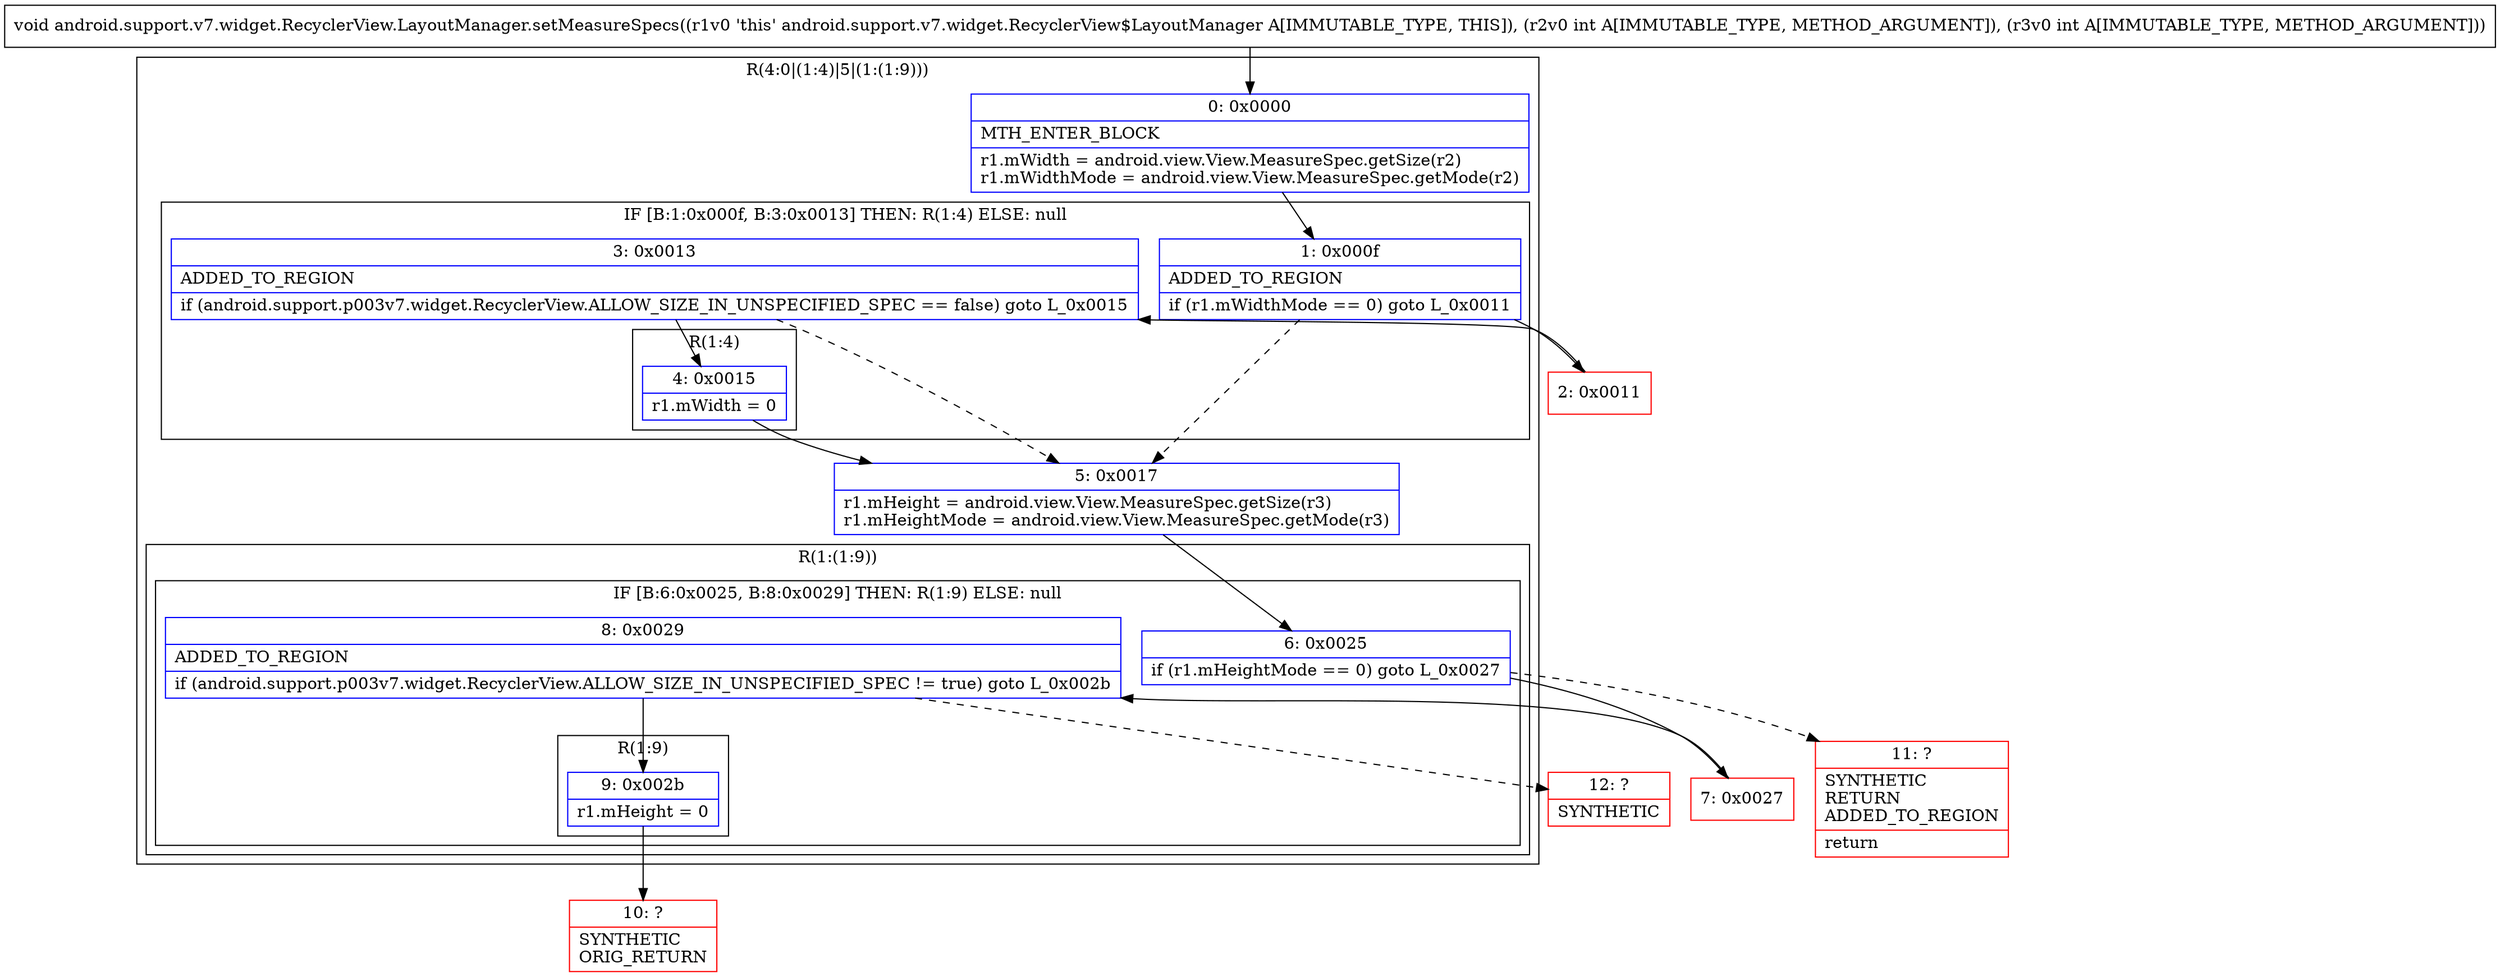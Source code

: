 digraph "CFG forandroid.support.v7.widget.RecyclerView.LayoutManager.setMeasureSpecs(II)V" {
subgraph cluster_Region_1579085984 {
label = "R(4:0|(1:4)|5|(1:(1:9)))";
node [shape=record,color=blue];
Node_0 [shape=record,label="{0\:\ 0x0000|MTH_ENTER_BLOCK\l|r1.mWidth = android.view.View.MeasureSpec.getSize(r2)\lr1.mWidthMode = android.view.View.MeasureSpec.getMode(r2)\l}"];
subgraph cluster_IfRegion_201917898 {
label = "IF [B:1:0x000f, B:3:0x0013] THEN: R(1:4) ELSE: null";
node [shape=record,color=blue];
Node_1 [shape=record,label="{1\:\ 0x000f|ADDED_TO_REGION\l|if (r1.mWidthMode == 0) goto L_0x0011\l}"];
Node_3 [shape=record,label="{3\:\ 0x0013|ADDED_TO_REGION\l|if (android.support.p003v7.widget.RecyclerView.ALLOW_SIZE_IN_UNSPECIFIED_SPEC == false) goto L_0x0015\l}"];
subgraph cluster_Region_1762354985 {
label = "R(1:4)";
node [shape=record,color=blue];
Node_4 [shape=record,label="{4\:\ 0x0015|r1.mWidth = 0\l}"];
}
}
Node_5 [shape=record,label="{5\:\ 0x0017|r1.mHeight = android.view.View.MeasureSpec.getSize(r3)\lr1.mHeightMode = android.view.View.MeasureSpec.getMode(r3)\l}"];
subgraph cluster_Region_2086598763 {
label = "R(1:(1:9))";
node [shape=record,color=blue];
subgraph cluster_IfRegion_1433181360 {
label = "IF [B:6:0x0025, B:8:0x0029] THEN: R(1:9) ELSE: null";
node [shape=record,color=blue];
Node_6 [shape=record,label="{6\:\ 0x0025|if (r1.mHeightMode == 0) goto L_0x0027\l}"];
Node_8 [shape=record,label="{8\:\ 0x0029|ADDED_TO_REGION\l|if (android.support.p003v7.widget.RecyclerView.ALLOW_SIZE_IN_UNSPECIFIED_SPEC != true) goto L_0x002b\l}"];
subgraph cluster_Region_286258306 {
label = "R(1:9)";
node [shape=record,color=blue];
Node_9 [shape=record,label="{9\:\ 0x002b|r1.mHeight = 0\l}"];
}
}
}
}
Node_2 [shape=record,color=red,label="{2\:\ 0x0011}"];
Node_7 [shape=record,color=red,label="{7\:\ 0x0027}"];
Node_10 [shape=record,color=red,label="{10\:\ ?|SYNTHETIC\lORIG_RETURN\l}"];
Node_11 [shape=record,color=red,label="{11\:\ ?|SYNTHETIC\lRETURN\lADDED_TO_REGION\l|return\l}"];
Node_12 [shape=record,color=red,label="{12\:\ ?|SYNTHETIC\l}"];
MethodNode[shape=record,label="{void android.support.v7.widget.RecyclerView.LayoutManager.setMeasureSpecs((r1v0 'this' android.support.v7.widget.RecyclerView$LayoutManager A[IMMUTABLE_TYPE, THIS]), (r2v0 int A[IMMUTABLE_TYPE, METHOD_ARGUMENT]), (r3v0 int A[IMMUTABLE_TYPE, METHOD_ARGUMENT])) }"];
MethodNode -> Node_0;
Node_0 -> Node_1;
Node_1 -> Node_2;
Node_1 -> Node_5[style=dashed];
Node_3 -> Node_4;
Node_3 -> Node_5[style=dashed];
Node_4 -> Node_5;
Node_5 -> Node_6;
Node_6 -> Node_7;
Node_6 -> Node_11[style=dashed];
Node_8 -> Node_9;
Node_8 -> Node_12[style=dashed];
Node_9 -> Node_10;
Node_2 -> Node_3;
Node_7 -> Node_8;
}


